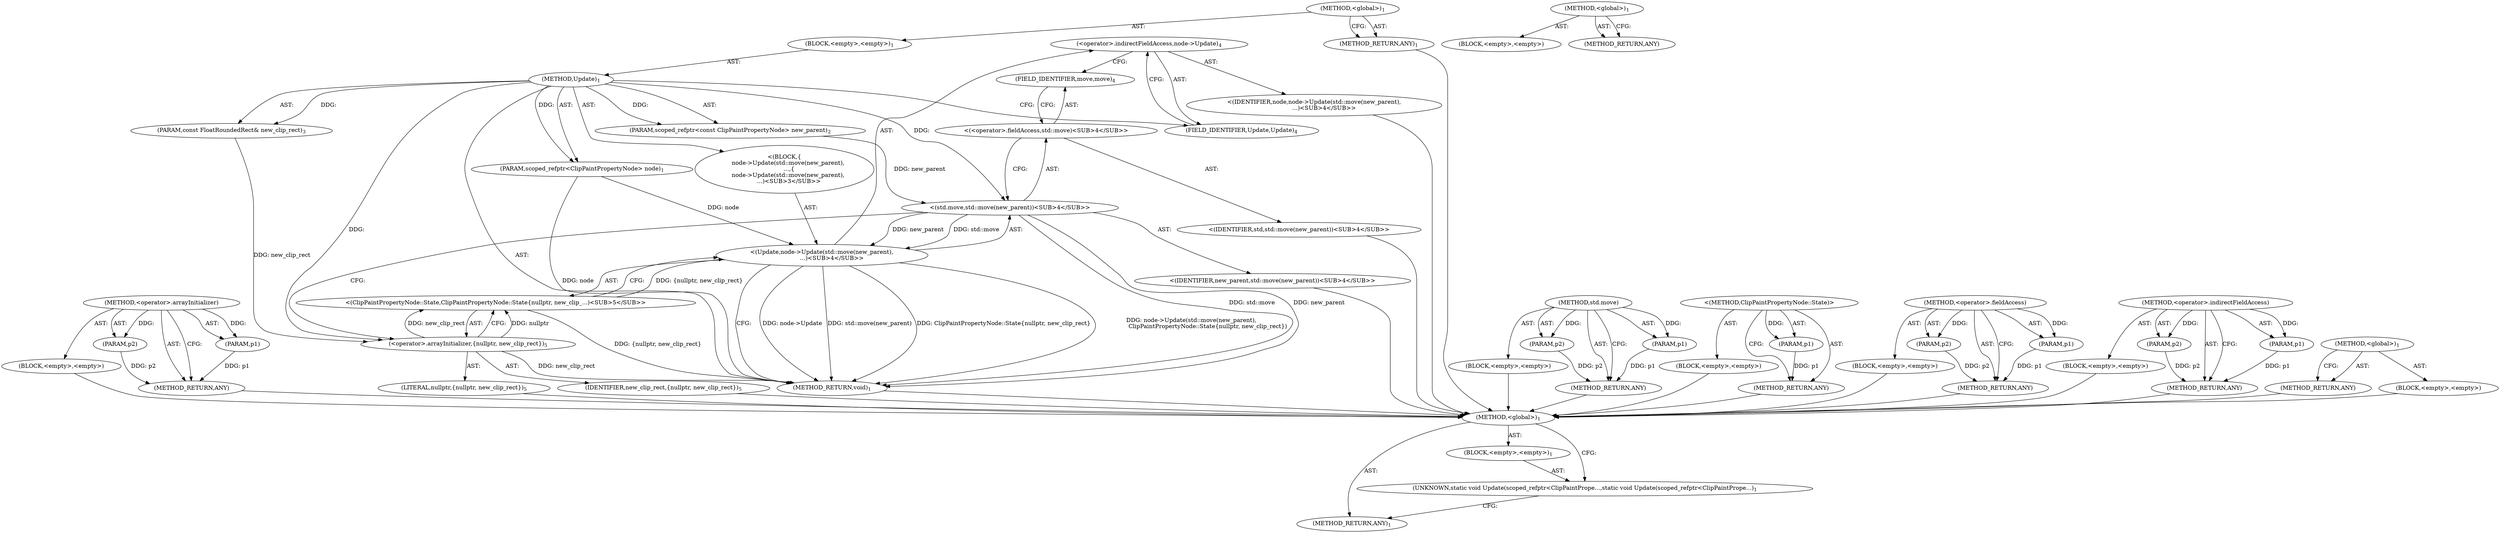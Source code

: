digraph "&lt;global&gt;" {
vulnerable_66 [label=<(METHOD,&lt;operator&gt;.arrayInitializer)>];
vulnerable_67 [label=<(PARAM,p1)>];
vulnerable_68 [label=<(PARAM,p2)>];
vulnerable_69 [label=<(BLOCK,&lt;empty&gt;,&lt;empty&gt;)>];
vulnerable_70 [label=<(METHOD_RETURN,ANY)>];
vulnerable_6 [label=<(METHOD,&lt;global&gt;)<SUB>1</SUB>>];
vulnerable_7 [label=<(BLOCK,&lt;empty&gt;,&lt;empty&gt;)<SUB>1</SUB>>];
vulnerable_8 [label=<(METHOD,Update)<SUB>1</SUB>>];
vulnerable_9 [label=<(PARAM,scoped_refptr&lt;ClipPaintPropertyNode&gt; node)<SUB>1</SUB>>];
vulnerable_10 [label=<(PARAM,scoped_refptr&lt;const ClipPaintPropertyNode&gt; new_parent)<SUB>2</SUB>>];
vulnerable_11 [label=<(PARAM,const FloatRoundedRect&amp; new_clip_rect)<SUB>3</SUB>>];
vulnerable_12 [label="<(BLOCK,{
    node-&gt;Update(std::move(new_parent),
     ...,{
    node-&gt;Update(std::move(new_parent),
     ...)<SUB>3</SUB>>"];
vulnerable_13 [label="<(Update,node-&gt;Update(std::move(new_parent),
           ...)<SUB>4</SUB>>"];
vulnerable_14 [label=<(&lt;operator&gt;.indirectFieldAccess,node-&gt;Update)<SUB>4</SUB>>];
vulnerable_15 [label="<(IDENTIFIER,node,node-&gt;Update(std::move(new_parent),
           ...)<SUB>4</SUB>>"];
vulnerable_16 [label=<(FIELD_IDENTIFIER,Update,Update)<SUB>4</SUB>>];
vulnerable_17 [label="<(std.move,std::move(new_parent))<SUB>4</SUB>>"];
vulnerable_18 [label="<(&lt;operator&gt;.fieldAccess,std::move)<SUB>4</SUB>>"];
vulnerable_19 [label="<(IDENTIFIER,std,std::move(new_parent))<SUB>4</SUB>>"];
vulnerable_20 [label=<(FIELD_IDENTIFIER,move,move)<SUB>4</SUB>>];
vulnerable_21 [label="<(IDENTIFIER,new_parent,std::move(new_parent))<SUB>4</SUB>>"];
vulnerable_22 [label="<(ClipPaintPropertyNode::State,ClipPaintPropertyNode::State{nullptr, new_clip_...)<SUB>5</SUB>>"];
vulnerable_23 [label=<(&lt;operator&gt;.arrayInitializer,{nullptr, new_clip_rect})<SUB>5</SUB>>];
vulnerable_24 [label=<(LITERAL,nullptr,{nullptr, new_clip_rect})<SUB>5</SUB>>];
vulnerable_25 [label=<(IDENTIFIER,new_clip_rect,{nullptr, new_clip_rect})<SUB>5</SUB>>];
vulnerable_26 [label=<(METHOD_RETURN,void)<SUB>1</SUB>>];
vulnerable_28 [label=<(METHOD_RETURN,ANY)<SUB>1</SUB>>];
vulnerable_52 [label=<(METHOD,std.move)>];
vulnerable_53 [label=<(PARAM,p1)>];
vulnerable_54 [label=<(PARAM,p2)>];
vulnerable_55 [label=<(BLOCK,&lt;empty&gt;,&lt;empty&gt;)>];
vulnerable_56 [label=<(METHOD_RETURN,ANY)>];
vulnerable_62 [label="<(METHOD,ClipPaintPropertyNode::State)>"];
vulnerable_63 [label=<(PARAM,p1)>];
vulnerable_64 [label=<(BLOCK,&lt;empty&gt;,&lt;empty&gt;)>];
vulnerable_65 [label=<(METHOD_RETURN,ANY)>];
vulnerable_57 [label=<(METHOD,&lt;operator&gt;.fieldAccess)>];
vulnerable_58 [label=<(PARAM,p1)>];
vulnerable_59 [label=<(PARAM,p2)>];
vulnerable_60 [label=<(BLOCK,&lt;empty&gt;,&lt;empty&gt;)>];
vulnerable_61 [label=<(METHOD_RETURN,ANY)>];
vulnerable_47 [label=<(METHOD,&lt;operator&gt;.indirectFieldAccess)>];
vulnerable_48 [label=<(PARAM,p1)>];
vulnerable_49 [label=<(PARAM,p2)>];
vulnerable_50 [label=<(BLOCK,&lt;empty&gt;,&lt;empty&gt;)>];
vulnerable_51 [label=<(METHOD_RETURN,ANY)>];
vulnerable_41 [label=<(METHOD,&lt;global&gt;)<SUB>1</SUB>>];
vulnerable_42 [label=<(BLOCK,&lt;empty&gt;,&lt;empty&gt;)>];
vulnerable_43 [label=<(METHOD_RETURN,ANY)>];
fixed_6 [label=<(METHOD,&lt;global&gt;)<SUB>1</SUB>>];
fixed_7 [label=<(BLOCK,&lt;empty&gt;,&lt;empty&gt;)<SUB>1</SUB>>];
fixed_8 [label=<(UNKNOWN,static void Update(scoped_refptr&lt;ClipPaintPrope...,static void Update(scoped_refptr&lt;ClipPaintPrope...)<SUB>1</SUB>>];
fixed_9 [label=<(METHOD_RETURN,ANY)<SUB>1</SUB>>];
fixed_14 [label=<(METHOD,&lt;global&gt;)<SUB>1</SUB>>];
fixed_15 [label=<(BLOCK,&lt;empty&gt;,&lt;empty&gt;)>];
fixed_16 [label=<(METHOD_RETURN,ANY)>];
vulnerable_66 -> vulnerable_67  [key=0, label="AST: "];
vulnerable_66 -> vulnerable_67  [key=1, label="DDG: "];
vulnerable_66 -> vulnerable_69  [key=0, label="AST: "];
vulnerable_66 -> vulnerable_68  [key=0, label="AST: "];
vulnerable_66 -> vulnerable_68  [key=1, label="DDG: "];
vulnerable_66 -> vulnerable_70  [key=0, label="AST: "];
vulnerable_66 -> vulnerable_70  [key=1, label="CFG: "];
vulnerable_67 -> vulnerable_70  [key=0, label="DDG: p1"];
vulnerable_68 -> vulnerable_70  [key=0, label="DDG: p2"];
vulnerable_69 -> fixed_6  [key=0];
vulnerable_70 -> fixed_6  [key=0];
vulnerable_6 -> vulnerable_7  [key=0, label="AST: "];
vulnerable_6 -> vulnerable_28  [key=0, label="AST: "];
vulnerable_6 -> vulnerable_28  [key=1, label="CFG: "];
vulnerable_7 -> vulnerable_8  [key=0, label="AST: "];
vulnerable_8 -> vulnerable_9  [key=0, label="AST: "];
vulnerable_8 -> vulnerable_9  [key=1, label="DDG: "];
vulnerable_8 -> vulnerable_10  [key=0, label="AST: "];
vulnerable_8 -> vulnerable_10  [key=1, label="DDG: "];
vulnerable_8 -> vulnerable_11  [key=0, label="AST: "];
vulnerable_8 -> vulnerable_11  [key=1, label="DDG: "];
vulnerable_8 -> vulnerable_12  [key=0, label="AST: "];
vulnerable_8 -> vulnerable_26  [key=0, label="AST: "];
vulnerable_8 -> vulnerable_16  [key=0, label="CFG: "];
vulnerable_8 -> vulnerable_17  [key=0, label="DDG: "];
vulnerable_8 -> vulnerable_23  [key=0, label="DDG: "];
vulnerable_9 -> vulnerable_26  [key=0, label="DDG: node"];
vulnerable_9 -> vulnerable_13  [key=0, label="DDG: node"];
vulnerable_10 -> vulnerable_17  [key=0, label="DDG: new_parent"];
vulnerable_11 -> vulnerable_23  [key=0, label="DDG: new_clip_rect"];
vulnerable_12 -> vulnerable_13  [key=0, label="AST: "];
vulnerable_13 -> vulnerable_14  [key=0, label="AST: "];
vulnerable_13 -> vulnerable_17  [key=0, label="AST: "];
vulnerable_13 -> vulnerable_22  [key=0, label="AST: "];
vulnerable_13 -> vulnerable_26  [key=0, label="CFG: "];
vulnerable_13 -> vulnerable_26  [key=1, label="DDG: node-&gt;Update"];
vulnerable_13 -> vulnerable_26  [key=2, label="DDG: std::move(new_parent)"];
vulnerable_13 -> vulnerable_26  [key=3, label="DDG: ClipPaintPropertyNode::State{nullptr, new_clip_rect}"];
vulnerable_13 -> vulnerable_26  [key=4, label="DDG: node-&gt;Update(std::move(new_parent),
                  ClipPaintPropertyNode::State{nullptr, new_clip_rect})"];
vulnerable_14 -> vulnerable_15  [key=0, label="AST: "];
vulnerable_14 -> vulnerable_16  [key=0, label="AST: "];
vulnerable_14 -> vulnerable_20  [key=0, label="CFG: "];
vulnerable_15 -> fixed_6  [key=0];
vulnerable_16 -> vulnerable_14  [key=0, label="CFG: "];
vulnerable_17 -> vulnerable_18  [key=0, label="AST: "];
vulnerable_17 -> vulnerable_21  [key=0, label="AST: "];
vulnerable_17 -> vulnerable_23  [key=0, label="CFG: "];
vulnerable_17 -> vulnerable_26  [key=0, label="DDG: std::move"];
vulnerable_17 -> vulnerable_26  [key=1, label="DDG: new_parent"];
vulnerable_17 -> vulnerable_13  [key=0, label="DDG: std::move"];
vulnerable_17 -> vulnerable_13  [key=1, label="DDG: new_parent"];
vulnerable_18 -> vulnerable_19  [key=0, label="AST: "];
vulnerable_18 -> vulnerable_20  [key=0, label="AST: "];
vulnerable_18 -> vulnerable_17  [key=0, label="CFG: "];
vulnerable_19 -> fixed_6  [key=0];
vulnerable_20 -> vulnerable_18  [key=0, label="CFG: "];
vulnerable_21 -> fixed_6  [key=0];
vulnerable_22 -> vulnerable_23  [key=0, label="AST: "];
vulnerable_22 -> vulnerable_13  [key=0, label="CFG: "];
vulnerable_22 -> vulnerable_13  [key=1, label="DDG: {nullptr, new_clip_rect}"];
vulnerable_22 -> vulnerable_26  [key=0, label="DDG: {nullptr, new_clip_rect}"];
vulnerable_23 -> vulnerable_24  [key=0, label="AST: "];
vulnerable_23 -> vulnerable_25  [key=0, label="AST: "];
vulnerable_23 -> vulnerable_22  [key=0, label="CFG: "];
vulnerable_23 -> vulnerable_22  [key=1, label="DDG: nullptr"];
vulnerable_23 -> vulnerable_22  [key=2, label="DDG: new_clip_rect"];
vulnerable_23 -> vulnerable_26  [key=0, label="DDG: new_clip_rect"];
vulnerable_24 -> fixed_6  [key=0];
vulnerable_25 -> fixed_6  [key=0];
vulnerable_26 -> fixed_6  [key=0];
vulnerable_28 -> fixed_6  [key=0];
vulnerable_52 -> vulnerable_53  [key=0, label="AST: "];
vulnerable_52 -> vulnerable_53  [key=1, label="DDG: "];
vulnerable_52 -> vulnerable_55  [key=0, label="AST: "];
vulnerable_52 -> vulnerable_54  [key=0, label="AST: "];
vulnerable_52 -> vulnerable_54  [key=1, label="DDG: "];
vulnerable_52 -> vulnerable_56  [key=0, label="AST: "];
vulnerable_52 -> vulnerable_56  [key=1, label="CFG: "];
vulnerable_53 -> vulnerable_56  [key=0, label="DDG: p1"];
vulnerable_54 -> vulnerable_56  [key=0, label="DDG: p2"];
vulnerable_55 -> fixed_6  [key=0];
vulnerable_56 -> fixed_6  [key=0];
vulnerable_62 -> vulnerable_63  [key=0, label="AST: "];
vulnerable_62 -> vulnerable_63  [key=1, label="DDG: "];
vulnerable_62 -> vulnerable_64  [key=0, label="AST: "];
vulnerable_62 -> vulnerable_65  [key=0, label="AST: "];
vulnerable_62 -> vulnerable_65  [key=1, label="CFG: "];
vulnerable_63 -> vulnerable_65  [key=0, label="DDG: p1"];
vulnerable_64 -> fixed_6  [key=0];
vulnerable_65 -> fixed_6  [key=0];
vulnerable_57 -> vulnerable_58  [key=0, label="AST: "];
vulnerable_57 -> vulnerable_58  [key=1, label="DDG: "];
vulnerable_57 -> vulnerable_60  [key=0, label="AST: "];
vulnerable_57 -> vulnerable_59  [key=0, label="AST: "];
vulnerable_57 -> vulnerable_59  [key=1, label="DDG: "];
vulnerable_57 -> vulnerable_61  [key=0, label="AST: "];
vulnerable_57 -> vulnerable_61  [key=1, label="CFG: "];
vulnerable_58 -> vulnerable_61  [key=0, label="DDG: p1"];
vulnerable_59 -> vulnerable_61  [key=0, label="DDG: p2"];
vulnerable_60 -> fixed_6  [key=0];
vulnerable_61 -> fixed_6  [key=0];
vulnerable_47 -> vulnerable_48  [key=0, label="AST: "];
vulnerable_47 -> vulnerable_48  [key=1, label="DDG: "];
vulnerable_47 -> vulnerable_50  [key=0, label="AST: "];
vulnerable_47 -> vulnerable_49  [key=0, label="AST: "];
vulnerable_47 -> vulnerable_49  [key=1, label="DDG: "];
vulnerable_47 -> vulnerable_51  [key=0, label="AST: "];
vulnerable_47 -> vulnerable_51  [key=1, label="CFG: "];
vulnerable_48 -> vulnerable_51  [key=0, label="DDG: p1"];
vulnerable_49 -> vulnerable_51  [key=0, label="DDG: p2"];
vulnerable_50 -> fixed_6  [key=0];
vulnerable_51 -> fixed_6  [key=0];
vulnerable_41 -> vulnerable_42  [key=0, label="AST: "];
vulnerable_41 -> vulnerable_43  [key=0, label="AST: "];
vulnerable_41 -> vulnerable_43  [key=1, label="CFG: "];
vulnerable_42 -> fixed_6  [key=0];
vulnerable_43 -> fixed_6  [key=0];
fixed_6 -> fixed_7  [key=0, label="AST: "];
fixed_6 -> fixed_9  [key=0, label="AST: "];
fixed_6 -> fixed_8  [key=0, label="CFG: "];
fixed_7 -> fixed_8  [key=0, label="AST: "];
fixed_8 -> fixed_9  [key=0, label="CFG: "];
fixed_14 -> fixed_15  [key=0, label="AST: "];
fixed_14 -> fixed_16  [key=0, label="AST: "];
fixed_14 -> fixed_16  [key=1, label="CFG: "];
}
